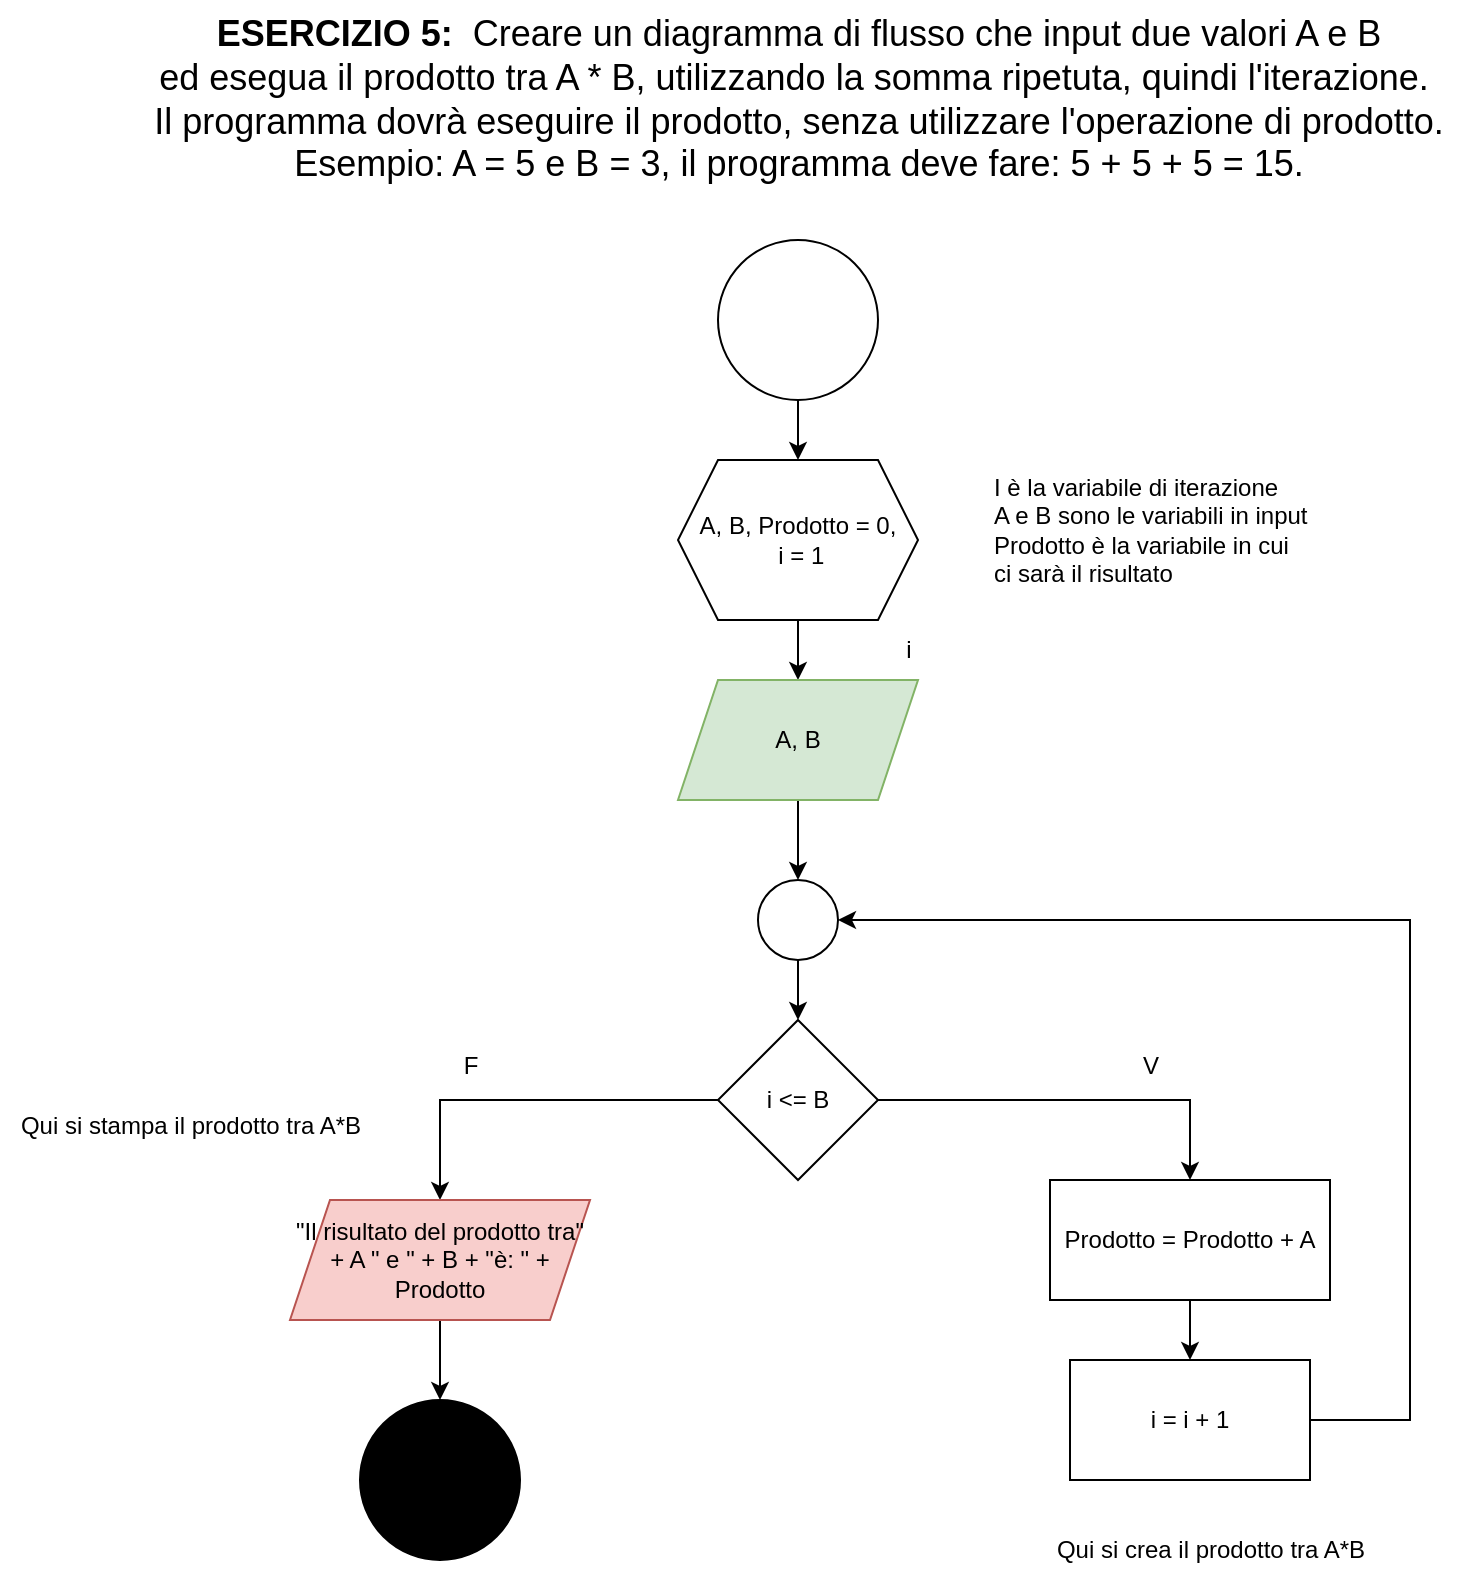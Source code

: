 <mxfile version="24.7.17">
  <diagram name="Pagina-1" id="z4U_K_O2cO7zn2_5R7hD">
    <mxGraphModel grid="1" page="1" gridSize="10" guides="1" tooltips="1" connect="1" arrows="1" fold="1" pageScale="1" pageWidth="827" pageHeight="1169" math="0" shadow="0">
      <root>
        <mxCell id="0" />
        <mxCell id="1" parent="0" />
        <mxCell id="qNTJtsl9lXoJEU2wRwgU-1" value="&lt;b style=&quot;font-size: 18px;&quot;&gt;ESERCIZIO 5: &lt;/b&gt;&amp;nbsp;Creare un diagramma di flusso che input due valori A e B&lt;div&gt;ed esegua il prodotto tra A * B, utilizzando la somma ripetuta, quindi l&#39;iterazione.&amp;nbsp;&lt;/div&gt;&lt;div&gt;Il programma dovrà eseguire il prodotto, senza utilizzare l&#39;operazione di prodotto.&lt;/div&gt;&lt;div&gt;Esempio: A = 5 e B = 3, il programma deve fare: 5 + 5 + 5 = 15.&lt;/div&gt;" style="text;html=1;align=center;verticalAlign=middle;resizable=0;points=[];autosize=1;strokeColor=none;fillColor=none;fontSize=18;" vertex="1" parent="1">
          <mxGeometry x="79" y="50" width="670" height="100" as="geometry" />
        </mxCell>
        <mxCell id="5WBcffFQwTjlFszRm833-3" value="" style="edgeStyle=orthogonalEdgeStyle;rounded=0;orthogonalLoop=1;jettySize=auto;html=1;" edge="1" parent="1" source="5WBcffFQwTjlFszRm833-1" target="5WBcffFQwTjlFszRm833-2">
          <mxGeometry relative="1" as="geometry" />
        </mxCell>
        <mxCell id="5WBcffFQwTjlFszRm833-1" value="" style="ellipse;whiteSpace=wrap;html=1;aspect=fixed;" vertex="1" parent="1">
          <mxGeometry x="374" y="170" width="80" height="80" as="geometry" />
        </mxCell>
        <mxCell id="5WBcffFQwTjlFszRm833-5" value="" style="edgeStyle=orthogonalEdgeStyle;rounded=0;orthogonalLoop=1;jettySize=auto;html=1;" edge="1" parent="1" source="5WBcffFQwTjlFszRm833-2" target="5WBcffFQwTjlFszRm833-4">
          <mxGeometry relative="1" as="geometry" />
        </mxCell>
        <mxCell id="5WBcffFQwTjlFszRm833-2" value="A, B, Prodotto = 0,&lt;div&gt;&amp;nbsp;i = 1&lt;/div&gt;" style="shape=hexagon;perimeter=hexagonPerimeter2;whiteSpace=wrap;html=1;fixedSize=1;" vertex="1" parent="1">
          <mxGeometry x="354" y="280" width="120" height="80" as="geometry" />
        </mxCell>
        <mxCell id="5WBcffFQwTjlFszRm833-11" value="" style="edgeStyle=orthogonalEdgeStyle;rounded=0;orthogonalLoop=1;jettySize=auto;html=1;" edge="1" parent="1" source="5WBcffFQwTjlFszRm833-4" target="5WBcffFQwTjlFszRm833-10">
          <mxGeometry relative="1" as="geometry" />
        </mxCell>
        <mxCell id="5WBcffFQwTjlFszRm833-4" value="A, B" style="shape=parallelogram;perimeter=parallelogramPerimeter;whiteSpace=wrap;html=1;fixedSize=1;fillColor=#d5e8d4;strokeColor=#82b366;" vertex="1" parent="1">
          <mxGeometry x="354" y="390" width="120" height="60" as="geometry" />
        </mxCell>
        <mxCell id="5WBcffFQwTjlFszRm833-6" value="i" style="text;html=1;align=center;verticalAlign=middle;resizable=0;points=[];autosize=1;strokeColor=none;fillColor=none;" vertex="1" parent="1">
          <mxGeometry x="454" y="360" width="30" height="30" as="geometry" />
        </mxCell>
        <mxCell id="5WBcffFQwTjlFszRm833-7" value="I è la variabile di iterazione&lt;div&gt;A e B sono le variabili in input&lt;/div&gt;&lt;div&gt;Prodotto è la variabile in cui&amp;nbsp;&lt;/div&gt;&lt;div&gt;ci sarà il risultato&lt;/div&gt;" style="text;html=1;align=left;verticalAlign=middle;resizable=0;points=[];autosize=1;strokeColor=none;fillColor=none;" vertex="1" parent="1">
          <mxGeometry x="510" y="280" width="180" height="70" as="geometry" />
        </mxCell>
        <mxCell id="5WBcffFQwTjlFszRm833-13" value="" style="edgeStyle=orthogonalEdgeStyle;rounded=0;orthogonalLoop=1;jettySize=auto;html=1;" edge="1" parent="1" source="5WBcffFQwTjlFszRm833-10" target="5WBcffFQwTjlFszRm833-12">
          <mxGeometry relative="1" as="geometry" />
        </mxCell>
        <mxCell id="5WBcffFQwTjlFszRm833-10" value="" style="ellipse;whiteSpace=wrap;html=1;aspect=fixed;" vertex="1" parent="1">
          <mxGeometry x="394" y="490" width="40" height="40" as="geometry" />
        </mxCell>
        <mxCell id="5WBcffFQwTjlFszRm833-15" value="" style="edgeStyle=orthogonalEdgeStyle;rounded=0;orthogonalLoop=1;jettySize=auto;html=1;" edge="1" parent="1" source="5WBcffFQwTjlFszRm833-12" target="5WBcffFQwTjlFszRm833-14">
          <mxGeometry relative="1" as="geometry">
            <Array as="points">
              <mxPoint x="610" y="600" />
            </Array>
          </mxGeometry>
        </mxCell>
        <mxCell id="5WBcffFQwTjlFszRm833-21" value="" style="edgeStyle=orthogonalEdgeStyle;rounded=0;orthogonalLoop=1;jettySize=auto;html=1;" edge="1" parent="1" source="5WBcffFQwTjlFszRm833-12" target="5WBcffFQwTjlFszRm833-20">
          <mxGeometry relative="1" as="geometry" />
        </mxCell>
        <mxCell id="5WBcffFQwTjlFszRm833-12" value="i &amp;lt;= B" style="rhombus;whiteSpace=wrap;html=1;" vertex="1" parent="1">
          <mxGeometry x="374" y="560" width="80" height="80" as="geometry" />
        </mxCell>
        <mxCell id="5WBcffFQwTjlFszRm833-17" value="" style="edgeStyle=orthogonalEdgeStyle;rounded=0;orthogonalLoop=1;jettySize=auto;html=1;" edge="1" parent="1" source="5WBcffFQwTjlFszRm833-14" target="5WBcffFQwTjlFszRm833-16">
          <mxGeometry relative="1" as="geometry" />
        </mxCell>
        <mxCell id="5WBcffFQwTjlFszRm833-14" value="Prodotto = Prodotto + A" style="whiteSpace=wrap;html=1;" vertex="1" parent="1">
          <mxGeometry x="540" y="640" width="140" height="60" as="geometry" />
        </mxCell>
        <mxCell id="5WBcffFQwTjlFszRm833-18" style="edgeStyle=orthogonalEdgeStyle;rounded=0;orthogonalLoop=1;jettySize=auto;html=1;entryX=1;entryY=0.5;entryDx=0;entryDy=0;" edge="1" parent="1" source="5WBcffFQwTjlFszRm833-16" target="5WBcffFQwTjlFszRm833-10">
          <mxGeometry relative="1" as="geometry">
            <Array as="points">
              <mxPoint x="720" y="760" />
              <mxPoint x="720" y="510" />
            </Array>
          </mxGeometry>
        </mxCell>
        <mxCell id="5WBcffFQwTjlFszRm833-16" value="i = i + 1" style="whiteSpace=wrap;html=1;" vertex="1" parent="1">
          <mxGeometry x="550" y="730" width="120" height="60" as="geometry" />
        </mxCell>
        <mxCell id="5WBcffFQwTjlFszRm833-19" value="V" style="text;html=1;align=center;verticalAlign=middle;resizable=0;points=[];autosize=1;strokeColor=none;fillColor=none;" vertex="1" parent="1">
          <mxGeometry x="575" y="568" width="30" height="30" as="geometry" />
        </mxCell>
        <mxCell id="5WBcffFQwTjlFszRm833-24" value="" style="edgeStyle=orthogonalEdgeStyle;rounded=0;orthogonalLoop=1;jettySize=auto;html=1;" edge="1" parent="1" source="5WBcffFQwTjlFszRm833-20" target="5WBcffFQwTjlFszRm833-23">
          <mxGeometry relative="1" as="geometry" />
        </mxCell>
        <mxCell id="5WBcffFQwTjlFszRm833-20" value="&quot;Il risultato del prodotto tra&quot; + A &quot; e &quot; + B + &quot;è: &quot; + Prodotto" style="shape=parallelogram;perimeter=parallelogramPerimeter;whiteSpace=wrap;html=1;fixedSize=1;fillColor=#f8cecc;strokeColor=#b85450;" vertex="1" parent="1">
          <mxGeometry x="160" y="650" width="150" height="60" as="geometry" />
        </mxCell>
        <mxCell id="5WBcffFQwTjlFszRm833-22" value="F" style="text;html=1;align=center;verticalAlign=middle;resizable=0;points=[];autosize=1;strokeColor=none;fillColor=none;" vertex="1" parent="1">
          <mxGeometry x="235" y="568" width="30" height="30" as="geometry" />
        </mxCell>
        <mxCell id="5WBcffFQwTjlFszRm833-23" value="" style="ellipse;whiteSpace=wrap;html=1;fillColor=#000000;" vertex="1" parent="1">
          <mxGeometry x="195" y="750" width="80" height="80" as="geometry" />
        </mxCell>
        <mxCell id="5WBcffFQwTjlFszRm833-25" value="Qui si crea il prodotto tra A*B" style="text;html=1;align=center;verticalAlign=middle;resizable=0;points=[];autosize=1;strokeColor=none;fillColor=none;" vertex="1" parent="1">
          <mxGeometry x="530" y="810" width="180" height="30" as="geometry" />
        </mxCell>
        <mxCell id="5WBcffFQwTjlFszRm833-26" value="Qui si stampa il prodotto tra A*B" style="text;html=1;align=center;verticalAlign=middle;resizable=0;points=[];autosize=1;strokeColor=none;fillColor=none;" vertex="1" parent="1">
          <mxGeometry x="15" y="598" width="190" height="30" as="geometry" />
        </mxCell>
      </root>
    </mxGraphModel>
  </diagram>
</mxfile>
